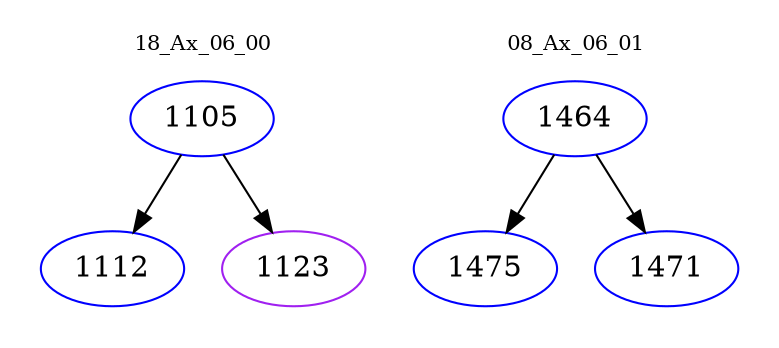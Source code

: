 digraph{
subgraph cluster_0 {
color = white
label = "18_Ax_06_00";
fontsize=10;
T0_1105 [label="1105", color="blue"]
T0_1105 -> T0_1112 [color="black"]
T0_1112 [label="1112", color="blue"]
T0_1105 -> T0_1123 [color="black"]
T0_1123 [label="1123", color="purple"]
}
subgraph cluster_1 {
color = white
label = "08_Ax_06_01";
fontsize=10;
T1_1464 [label="1464", color="blue"]
T1_1464 -> T1_1475 [color="black"]
T1_1475 [label="1475", color="blue"]
T1_1464 -> T1_1471 [color="black"]
T1_1471 [label="1471", color="blue"]
}
}
